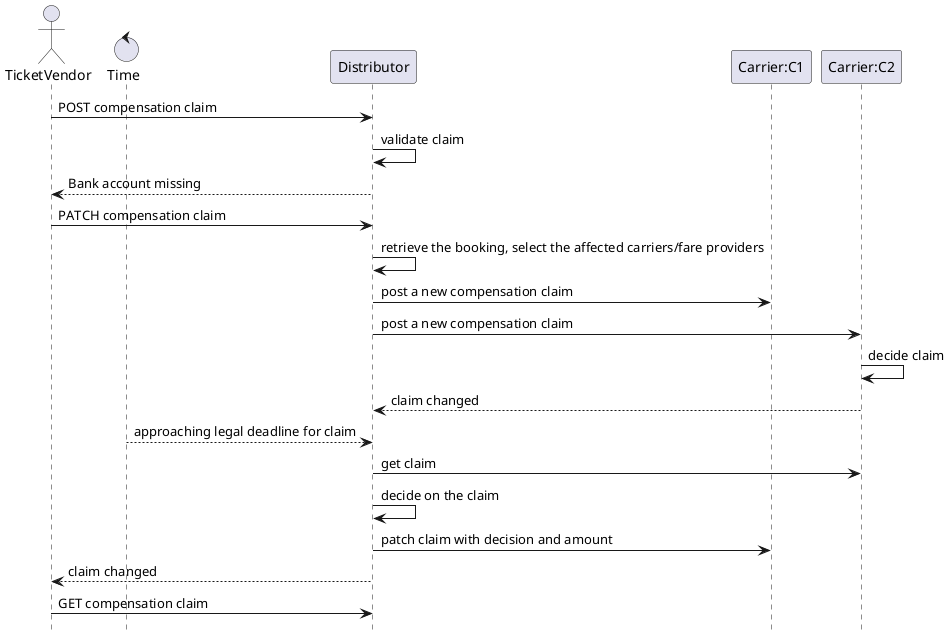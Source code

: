 @startuml
hide footbox

actor "TicketVendor"
control "Time"

"TicketVendor" -> "Distributor": POST compensation claim

"Distributor" -> "Distributor": validate claim

"Distributor" --> "TicketVendor": Bank account missing

"TicketVendor" -> "Distributor": PATCH compensation claim

"Distributor" -> "Distributor": retrieve the booking, select the affected carriers/fare providers

"Distributor" -> "Carrier:C1": post a new compensation claim

"Distributor" -> "Carrier:C2": post a new compensation claim

"Carrier:C2" -> "Carrier:C2": decide claim

"Carrier:C2" --> "Distributor": claim changed

"Time" --> "Distributor": approaching legal deadline for claim

"Distributor" -> "Carrier:C2": get claim

"Distributor" -> "Distributor": decide on the claim

"Distributor" -> "Carrier:C1": patch claim with decision and amount

"Distributor" --> "TicketVendor": claim changed

"TicketVendor" -> "Distributor": GET compensation claim

@enduml